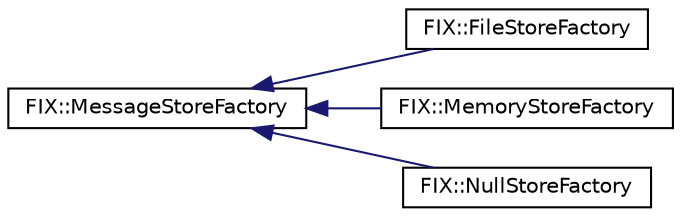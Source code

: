 digraph "Graphical Class Hierarchy"
{
  edge [fontname="Helvetica",fontsize="10",labelfontname="Helvetica",labelfontsize="10"];
  node [fontname="Helvetica",fontsize="10",shape=record];
  rankdir="LR";
  Node0 [label="FIX::MessageStoreFactory",height=0.2,width=0.4,color="black", fillcolor="white", style="filled",URL="$class_f_i_x_1_1_message_store_factory.html",tooltip="This interface must be implemented to create a MessageStore. "];
  Node0 -> Node1 [dir="back",color="midnightblue",fontsize="10",style="solid",fontname="Helvetica"];
  Node1 [label="FIX::FileStoreFactory",height=0.2,width=0.4,color="black", fillcolor="white", style="filled",URL="$class_f_i_x_1_1_file_store_factory.html",tooltip="Creates a file based implementation of MessageStore. "];
  Node0 -> Node2 [dir="back",color="midnightblue",fontsize="10",style="solid",fontname="Helvetica"];
  Node2 [label="FIX::MemoryStoreFactory",height=0.2,width=0.4,color="black", fillcolor="white", style="filled",URL="$class_f_i_x_1_1_memory_store_factory.html",tooltip="Creates a memory based implementation of MessageStore. "];
  Node0 -> Node3 [dir="back",color="midnightblue",fontsize="10",style="solid",fontname="Helvetica"];
  Node3 [label="FIX::NullStoreFactory",height=0.2,width=0.4,color="black", fillcolor="white", style="filled",URL="$class_f_i_x_1_1_null_store_factory.html",tooltip="Null implementation of MessageStore. "];
}
